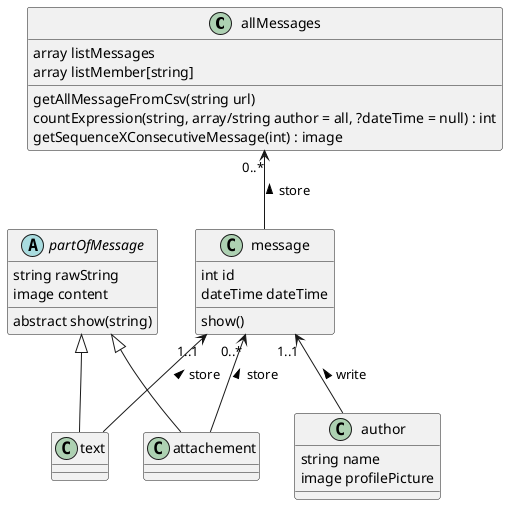 @startuml

class allMessages {
array listMessages
array listMember[string]
getAllMessageFromCsv(string url)
countExpression(string, array/string author = all, ?dateTime = null) : int
getSequenceXConsecutiveMessage(int) : image
}

class message {
int id
dateTime dateTime
show()
}

abstract class partOfMessage {
string rawString
image content
abstract show(string)
}

class attachement {
}

class text {
}

class author {
string name
image profilePicture
}


allMessages "0..*"<-- message : store <
message "0..*"<-- attachement : store <
message "1..1"<-- text : store <
message "1..1"<-- author : write <
partOfMessage <|-- attachement
partOfMessage <|-- text

@enduml